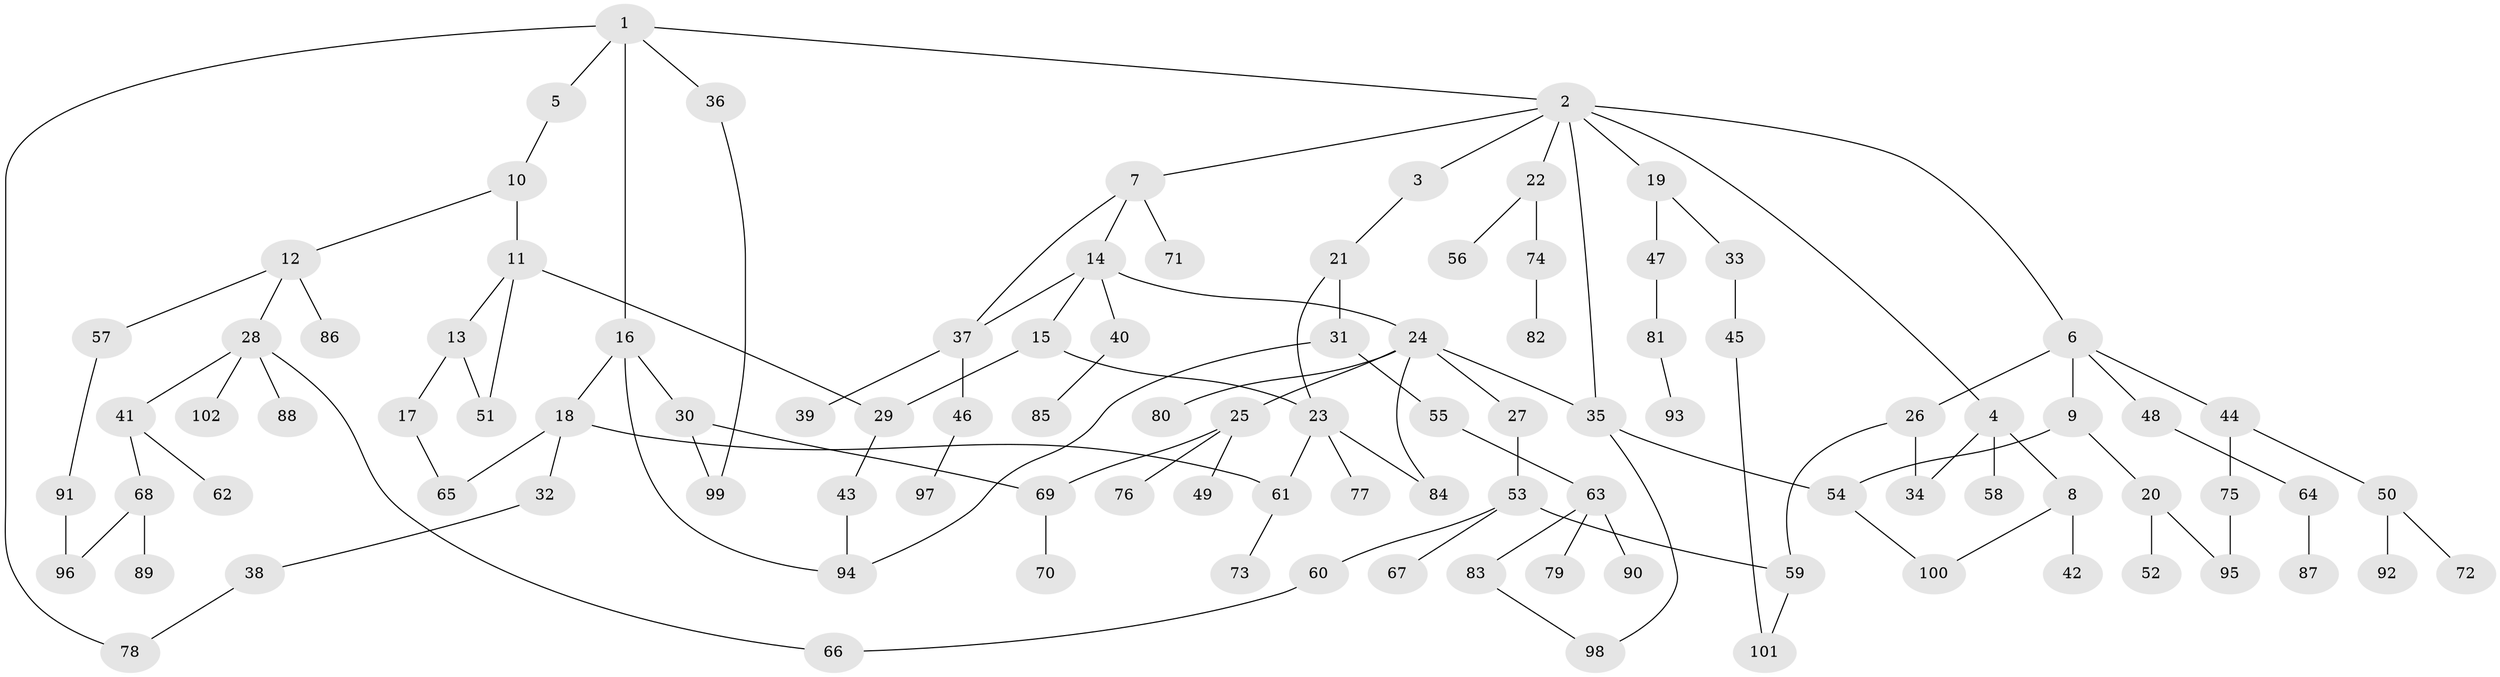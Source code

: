// Generated by graph-tools (version 1.1) at 2025/49/03/09/25 03:49:19]
// undirected, 102 vertices, 123 edges
graph export_dot {
graph [start="1"]
  node [color=gray90,style=filled];
  1;
  2;
  3;
  4;
  5;
  6;
  7;
  8;
  9;
  10;
  11;
  12;
  13;
  14;
  15;
  16;
  17;
  18;
  19;
  20;
  21;
  22;
  23;
  24;
  25;
  26;
  27;
  28;
  29;
  30;
  31;
  32;
  33;
  34;
  35;
  36;
  37;
  38;
  39;
  40;
  41;
  42;
  43;
  44;
  45;
  46;
  47;
  48;
  49;
  50;
  51;
  52;
  53;
  54;
  55;
  56;
  57;
  58;
  59;
  60;
  61;
  62;
  63;
  64;
  65;
  66;
  67;
  68;
  69;
  70;
  71;
  72;
  73;
  74;
  75;
  76;
  77;
  78;
  79;
  80;
  81;
  82;
  83;
  84;
  85;
  86;
  87;
  88;
  89;
  90;
  91;
  92;
  93;
  94;
  95;
  96;
  97;
  98;
  99;
  100;
  101;
  102;
  1 -- 2;
  1 -- 5;
  1 -- 16;
  1 -- 36;
  1 -- 78;
  2 -- 3;
  2 -- 4;
  2 -- 6;
  2 -- 7;
  2 -- 19;
  2 -- 22;
  2 -- 35;
  3 -- 21;
  4 -- 8;
  4 -- 34;
  4 -- 58;
  5 -- 10;
  6 -- 9;
  6 -- 26;
  6 -- 44;
  6 -- 48;
  7 -- 14;
  7 -- 71;
  7 -- 37;
  8 -- 42;
  8 -- 100;
  9 -- 20;
  9 -- 54;
  10 -- 11;
  10 -- 12;
  11 -- 13;
  11 -- 29;
  11 -- 51;
  12 -- 28;
  12 -- 57;
  12 -- 86;
  13 -- 17;
  13 -- 51;
  14 -- 15;
  14 -- 24;
  14 -- 37;
  14 -- 40;
  15 -- 23;
  15 -- 29;
  16 -- 18;
  16 -- 30;
  16 -- 94;
  17 -- 65;
  18 -- 32;
  18 -- 65;
  18 -- 61;
  19 -- 33;
  19 -- 47;
  20 -- 52;
  20 -- 95;
  21 -- 31;
  21 -- 23;
  22 -- 56;
  22 -- 74;
  23 -- 61;
  23 -- 77;
  23 -- 84;
  24 -- 25;
  24 -- 27;
  24 -- 35;
  24 -- 80;
  24 -- 84;
  25 -- 49;
  25 -- 76;
  25 -- 69;
  26 -- 59;
  26 -- 34;
  27 -- 53;
  28 -- 41;
  28 -- 66;
  28 -- 88;
  28 -- 102;
  29 -- 43;
  30 -- 69;
  30 -- 99;
  31 -- 55;
  31 -- 94;
  32 -- 38;
  33 -- 45;
  35 -- 98;
  35 -- 54;
  36 -- 99;
  37 -- 39;
  37 -- 46;
  38 -- 78;
  40 -- 85;
  41 -- 62;
  41 -- 68;
  43 -- 94;
  44 -- 50;
  44 -- 75;
  45 -- 101;
  46 -- 97;
  47 -- 81;
  48 -- 64;
  50 -- 72;
  50 -- 92;
  53 -- 60;
  53 -- 67;
  53 -- 59;
  54 -- 100;
  55 -- 63;
  57 -- 91;
  59 -- 101;
  60 -- 66;
  61 -- 73;
  63 -- 79;
  63 -- 83;
  63 -- 90;
  64 -- 87;
  68 -- 89;
  68 -- 96;
  69 -- 70;
  74 -- 82;
  75 -- 95;
  81 -- 93;
  83 -- 98;
  91 -- 96;
}
